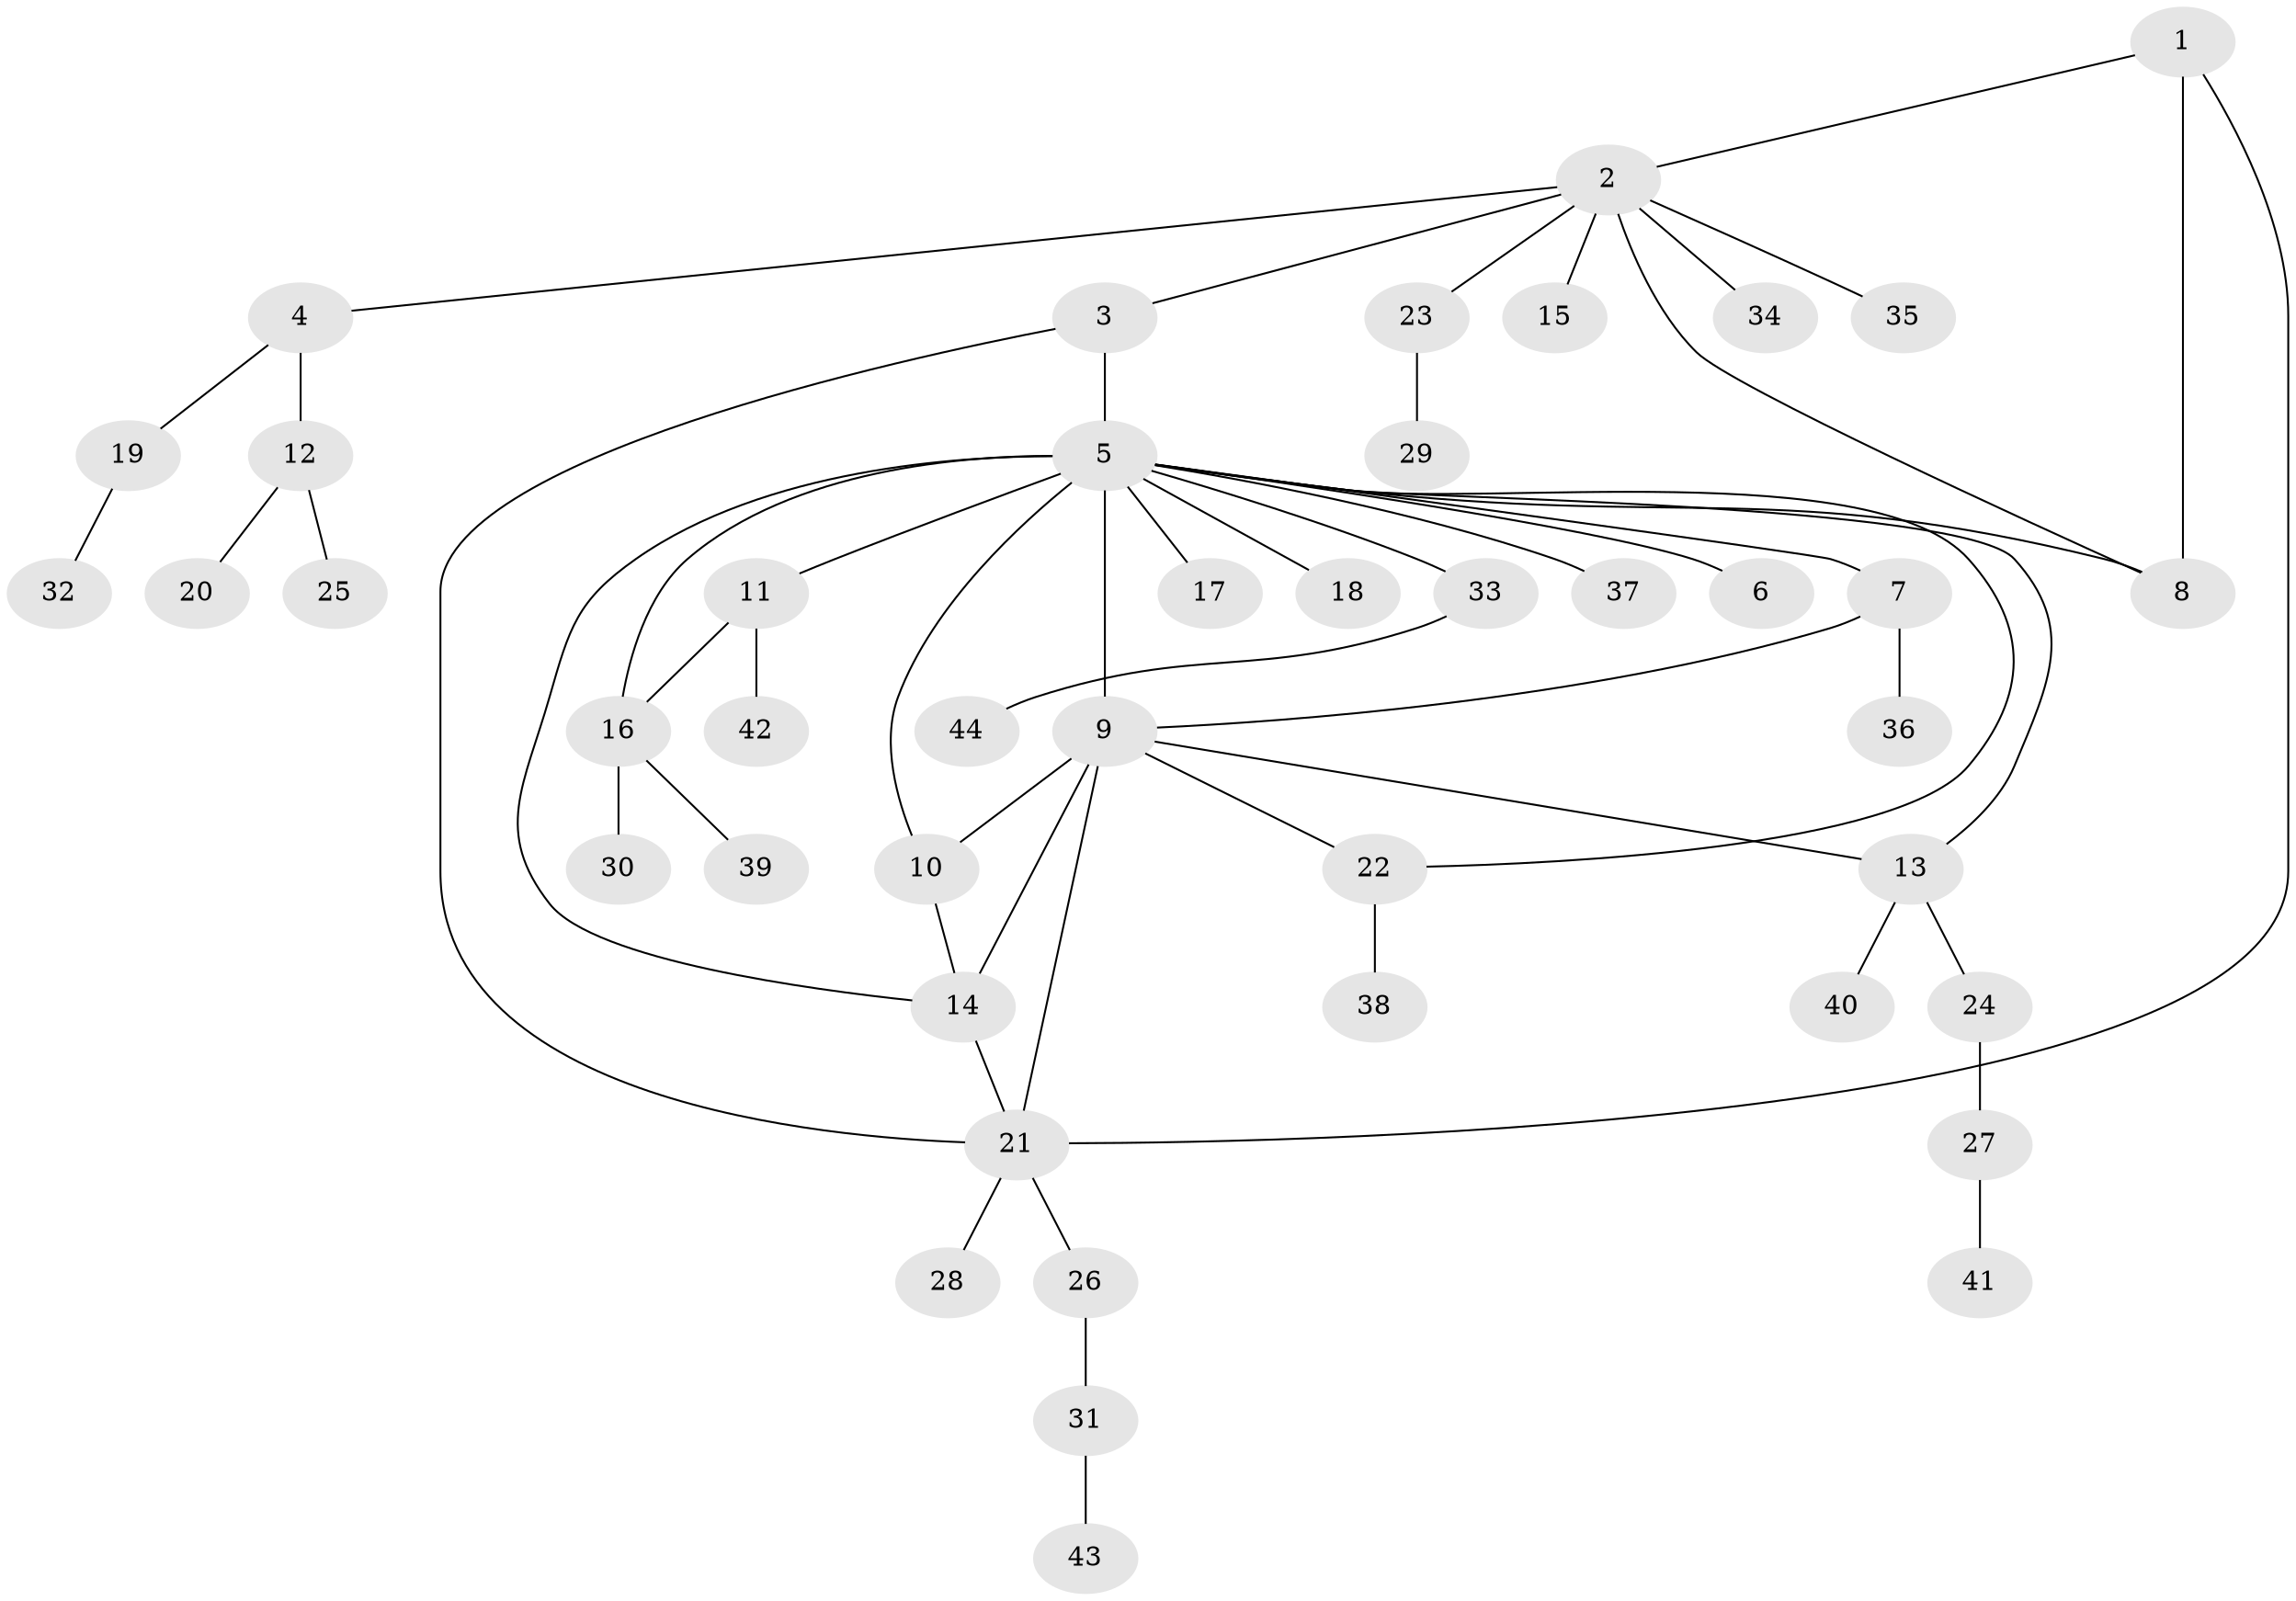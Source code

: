 // original degree distribution, {4: 0.06818181818181818, 9: 0.011363636363636364, 34: 0.011363636363636364, 2: 0.18181818181818182, 3: 0.11363636363636363, 5: 0.03409090909090909, 1: 0.5568181818181818, 6: 0.011363636363636364, 7: 0.011363636363636364}
// Generated by graph-tools (version 1.1) at 2025/35/03/09/25 02:35:52]
// undirected, 44 vertices, 55 edges
graph export_dot {
graph [start="1"]
  node [color=gray90,style=filled];
  1;
  2;
  3;
  4;
  5;
  6;
  7;
  8;
  9;
  10;
  11;
  12;
  13;
  14;
  15;
  16;
  17;
  18;
  19;
  20;
  21;
  22;
  23;
  24;
  25;
  26;
  27;
  28;
  29;
  30;
  31;
  32;
  33;
  34;
  35;
  36;
  37;
  38;
  39;
  40;
  41;
  42;
  43;
  44;
  1 -- 2 [weight=1.0];
  1 -- 8 [weight=1.0];
  1 -- 21 [weight=1.0];
  2 -- 3 [weight=1.0];
  2 -- 4 [weight=1.0];
  2 -- 8 [weight=1.0];
  2 -- 15 [weight=1.0];
  2 -- 23 [weight=1.0];
  2 -- 34 [weight=1.0];
  2 -- 35 [weight=1.0];
  3 -- 5 [weight=1.0];
  3 -- 21 [weight=1.0];
  4 -- 12 [weight=1.0];
  4 -- 19 [weight=1.0];
  5 -- 6 [weight=1.0];
  5 -- 7 [weight=1.0];
  5 -- 8 [weight=1.0];
  5 -- 9 [weight=16.0];
  5 -- 10 [weight=1.0];
  5 -- 11 [weight=1.0];
  5 -- 13 [weight=1.0];
  5 -- 14 [weight=1.0];
  5 -- 16 [weight=1.0];
  5 -- 17 [weight=1.0];
  5 -- 18 [weight=1.0];
  5 -- 22 [weight=1.0];
  5 -- 33 [weight=1.0];
  5 -- 37 [weight=1.0];
  7 -- 9 [weight=1.0];
  7 -- 36 [weight=1.0];
  9 -- 10 [weight=1.0];
  9 -- 13 [weight=1.0];
  9 -- 14 [weight=1.0];
  9 -- 21 [weight=1.0];
  9 -- 22 [weight=1.0];
  10 -- 14 [weight=1.0];
  11 -- 16 [weight=1.0];
  11 -- 42 [weight=1.0];
  12 -- 20 [weight=1.0];
  12 -- 25 [weight=1.0];
  13 -- 24 [weight=1.0];
  13 -- 40 [weight=1.0];
  14 -- 21 [weight=1.0];
  16 -- 30 [weight=1.0];
  16 -- 39 [weight=1.0];
  19 -- 32 [weight=1.0];
  21 -- 26 [weight=1.0];
  21 -- 28 [weight=1.0];
  22 -- 38 [weight=1.0];
  23 -- 29 [weight=1.0];
  24 -- 27 [weight=1.0];
  26 -- 31 [weight=1.0];
  27 -- 41 [weight=1.0];
  31 -- 43 [weight=1.0];
  33 -- 44 [weight=1.0];
}
